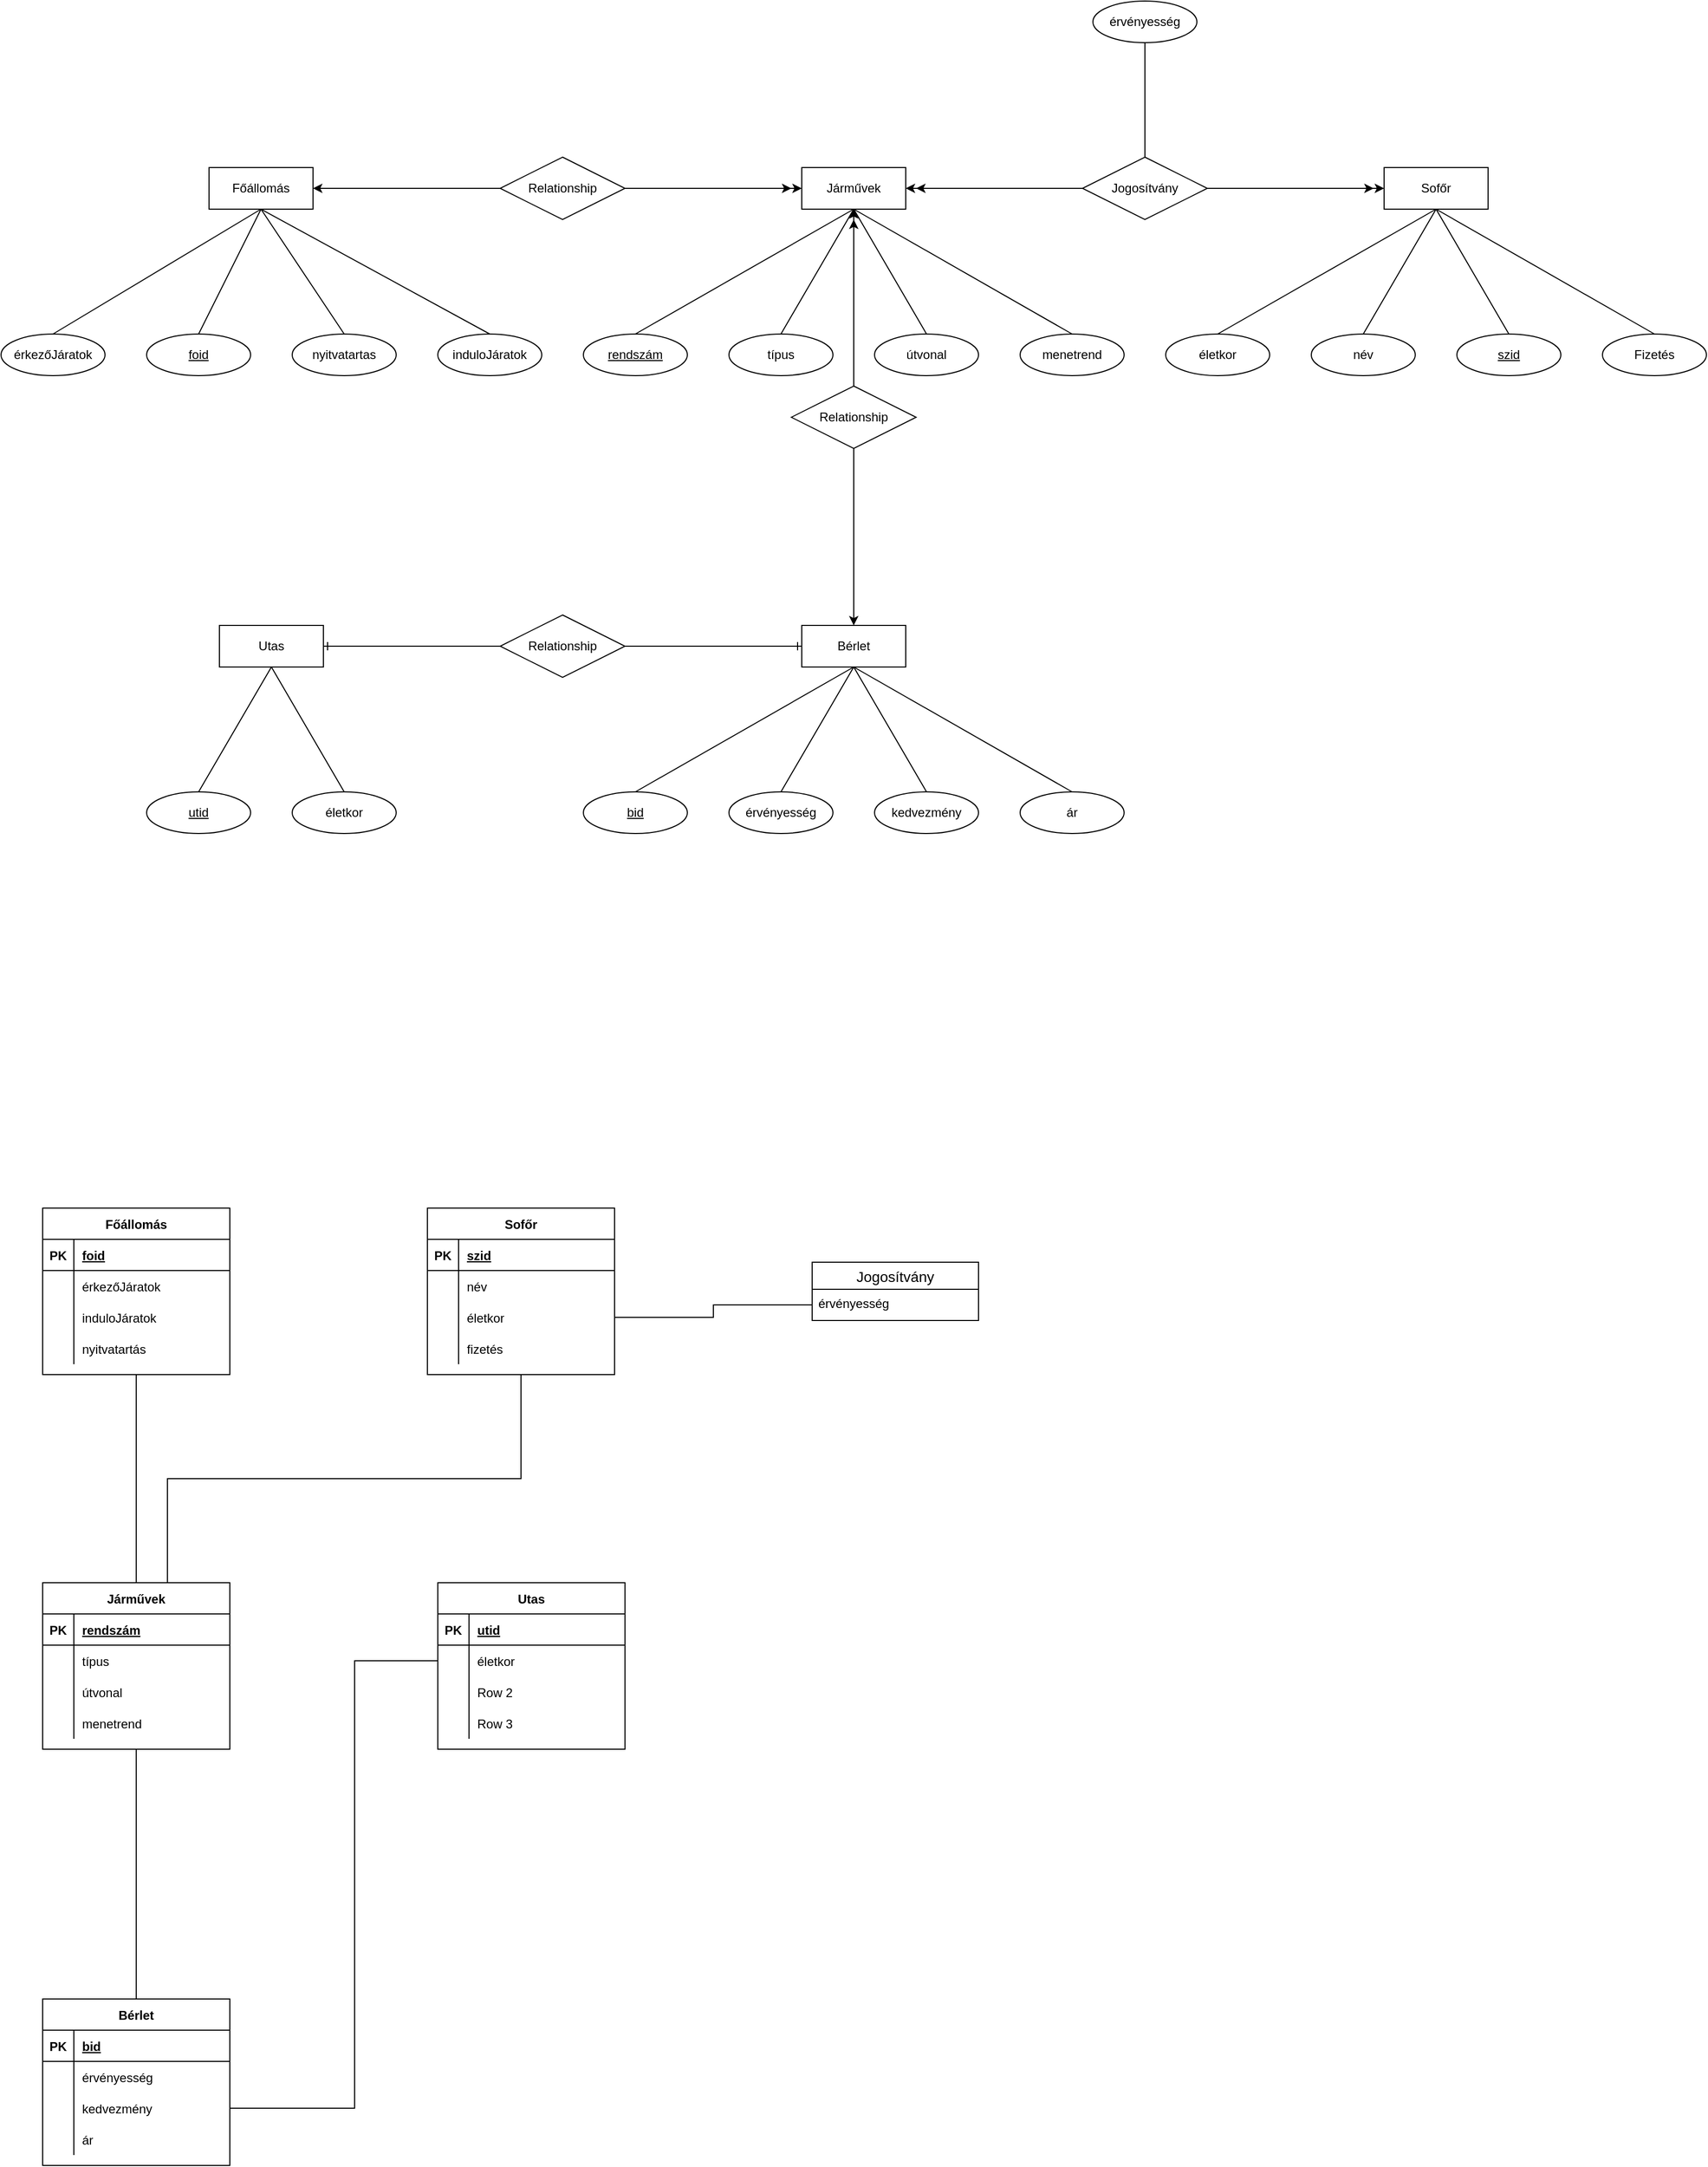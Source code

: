 <mxfile version="20.5.1" type="device"><diagram id="R2lEEEUBdFMjLlhIrx00" name="Page-1"><mxGraphModel dx="3507" dy="1669" grid="1" gridSize="10" guides="1" tooltips="1" connect="1" arrows="1" fold="1" page="0" pageScale="1" pageWidth="850" pageHeight="1100" math="0" shadow="0" extFonts="Permanent Marker^https://fonts.googleapis.com/css?family=Permanent+Marker"><root><mxCell id="0"/><mxCell id="1" parent="0"/><mxCell id="M6gMAkujk3P0K6vXCGeZ-2" value="Utas" style="whiteSpace=wrap;html=1;align=center;" parent="1" vertex="1"><mxGeometry x="-650" y="280" width="100" height="40" as="geometry"/></mxCell><mxCell id="M6gMAkujk3P0K6vXCGeZ-3" value="Bérlet" style="whiteSpace=wrap;html=1;align=center;" parent="1" vertex="1"><mxGeometry x="-90" y="280" width="100" height="40" as="geometry"/></mxCell><mxCell id="M6gMAkujk3P0K6vXCGeZ-4" value="Járművek" style="whiteSpace=wrap;html=1;align=center;" parent="1" vertex="1"><mxGeometry x="-90" y="-160" width="100" height="40" as="geometry"/></mxCell><mxCell id="M6gMAkujk3P0K6vXCGeZ-5" value="Sofőr" style="whiteSpace=wrap;html=1;align=center;" parent="1" vertex="1"><mxGeometry x="470" y="-160" width="100" height="40" as="geometry"/></mxCell><mxCell id="M6gMAkujk3P0K6vXCGeZ-6" value="Jogosítvány" style="shape=rhombus;perimeter=rhombusPerimeter;whiteSpace=wrap;html=1;align=center;" parent="1" vertex="1"><mxGeometry x="180" y="-170" width="120" height="60" as="geometry"/></mxCell><mxCell id="M6gMAkujk3P0K6vXCGeZ-11" value="érvényesség" style="ellipse;whiteSpace=wrap;html=1;align=center;" parent="1" vertex="1"><mxGeometry x="190" y="-320" width="100" height="40" as="geometry"/></mxCell><mxCell id="M6gMAkujk3P0K6vXCGeZ-14" value="szid" style="ellipse;whiteSpace=wrap;html=1;align=center;fontStyle=4;" parent="1" vertex="1"><mxGeometry x="540" width="100" height="40" as="geometry"/></mxCell><mxCell id="M6gMAkujk3P0K6vXCGeZ-15" value="" style="endArrow=none;html=1;rounded=0;entryX=0.5;entryY=0;entryDx=0;entryDy=0;exitX=0.5;exitY=1;exitDx=0;exitDy=0;" parent="1" source="M6gMAkujk3P0K6vXCGeZ-5" target="M6gMAkujk3P0K6vXCGeZ-14" edge="1"><mxGeometry relative="1" as="geometry"><mxPoint x="340" y="10" as="sourcePoint"/><mxPoint x="500" y="10" as="targetPoint"/></mxGeometry></mxCell><mxCell id="M6gMAkujk3P0K6vXCGeZ-16" value="Relationship" style="shape=rhombus;perimeter=rhombusPerimeter;whiteSpace=wrap;html=1;align=center;" parent="1" vertex="1"><mxGeometry x="-380" y="270" width="120" height="60" as="geometry"/></mxCell><mxCell id="M6gMAkujk3P0K6vXCGeZ-17" value="" style="edgeStyle=entityRelationEdgeStyle;fontSize=12;html=1;endArrow=ERone;endFill=1;rounded=0;exitX=1;exitY=0.5;exitDx=0;exitDy=0;entryX=0;entryY=0.5;entryDx=0;entryDy=0;" parent="1" source="M6gMAkujk3P0K6vXCGeZ-16" target="M6gMAkujk3P0K6vXCGeZ-3" edge="1"><mxGeometry width="100" height="100" relative="1" as="geometry"><mxPoint x="160" y="60" as="sourcePoint"/><mxPoint x="470" y="60" as="targetPoint"/></mxGeometry></mxCell><mxCell id="M6gMAkujk3P0K6vXCGeZ-18" value="" style="edgeStyle=entityRelationEdgeStyle;fontSize=12;html=1;endArrow=ERone;endFill=1;rounded=0;exitX=0;exitY=0.5;exitDx=0;exitDy=0;entryX=1;entryY=0.5;entryDx=0;entryDy=0;" parent="1" source="M6gMAkujk3P0K6vXCGeZ-16" target="M6gMAkujk3P0K6vXCGeZ-2" edge="1"><mxGeometry width="100" height="100" relative="1" as="geometry"><mxPoint x="370" y="160" as="sourcePoint"/><mxPoint x="470" y="60" as="targetPoint"/></mxGeometry></mxCell><mxCell id="M6gMAkujk3P0K6vXCGeZ-20" value="bid" style="ellipse;whiteSpace=wrap;html=1;align=center;fontStyle=4;" parent="1" vertex="1"><mxGeometry x="-300" y="440" width="100" height="40" as="geometry"/></mxCell><mxCell id="M6gMAkujk3P0K6vXCGeZ-21" value="" style="endArrow=none;html=1;rounded=0;entryX=0.5;entryY=1;entryDx=0;entryDy=0;exitX=0.5;exitY=0;exitDx=0;exitDy=0;" parent="1" source="M6gMAkujk3P0K6vXCGeZ-20" target="M6gMAkujk3P0K6vXCGeZ-3" edge="1"><mxGeometry relative="1" as="geometry"><mxPoint x="-160" y="420" as="sourcePoint"/><mxPoint x="500" y="110" as="targetPoint"/></mxGeometry></mxCell><mxCell id="M6gMAkujk3P0K6vXCGeZ-22" value="érvényesség" style="ellipse;whiteSpace=wrap;html=1;align=center;" parent="1" vertex="1"><mxGeometry x="-160" y="440" width="100" height="40" as="geometry"/></mxCell><mxCell id="M6gMAkujk3P0K6vXCGeZ-24" value="" style="endArrow=none;html=1;rounded=0;exitX=0.5;exitY=1;exitDx=0;exitDy=0;entryX=0.5;entryY=0;entryDx=0;entryDy=0;" parent="1" source="M6gMAkujk3P0K6vXCGeZ-3" target="M6gMAkujk3P0K6vXCGeZ-22" edge="1"><mxGeometry relative="1" as="geometry"><mxPoint x="340" y="110" as="sourcePoint"/><mxPoint x="500" y="110" as="targetPoint"/></mxGeometry></mxCell><mxCell id="M6gMAkujk3P0K6vXCGeZ-25" value="" style="endArrow=none;html=1;rounded=0;exitX=0.5;exitY=1;exitDx=0;exitDy=0;entryX=0.5;entryY=0;entryDx=0;entryDy=0;" parent="1" source="M6gMAkujk3P0K6vXCGeZ-3" target="M6gMAkujk3P0K6vXCGeZ-39" edge="1"><mxGeometry relative="1" as="geometry"><mxPoint x="340" y="110" as="sourcePoint"/><mxPoint x="330" y="120" as="targetPoint"/></mxGeometry></mxCell><mxCell id="M6gMAkujk3P0K6vXCGeZ-26" value="életkor" style="ellipse;whiteSpace=wrap;html=1;align=center;" parent="1" vertex="1"><mxGeometry x="-580" y="440" width="100" height="40" as="geometry"/></mxCell><mxCell id="M6gMAkujk3P0K6vXCGeZ-28" value="Relationship" style="shape=rhombus;perimeter=rhombusPerimeter;whiteSpace=wrap;html=1;align=center;" parent="1" vertex="1"><mxGeometry x="-100" y="50" width="120" height="60" as="geometry"/></mxCell><mxCell id="M6gMAkujk3P0K6vXCGeZ-31" value="típus" style="ellipse;whiteSpace=wrap;html=1;align=center;" parent="1" vertex="1"><mxGeometry x="-160" width="100" height="40" as="geometry"/></mxCell><mxCell id="M6gMAkujk3P0K6vXCGeZ-32" value="rendszám" style="ellipse;whiteSpace=wrap;html=1;align=center;fontStyle=4;" parent="1" vertex="1"><mxGeometry x="-300" width="100" height="40" as="geometry"/></mxCell><mxCell id="M6gMAkujk3P0K6vXCGeZ-33" value="" style="endArrow=none;html=1;rounded=0;exitX=0.5;exitY=0;exitDx=0;exitDy=0;entryX=0.5;entryY=1;entryDx=0;entryDy=0;" parent="1" source="M6gMAkujk3P0K6vXCGeZ-32" target="M6gMAkujk3P0K6vXCGeZ-4" edge="1"><mxGeometry relative="1" as="geometry"><mxPoint x="230" y="10" as="sourcePoint"/><mxPoint x="390" y="10" as="targetPoint"/></mxGeometry></mxCell><mxCell id="M6gMAkujk3P0K6vXCGeZ-34" value="" style="endArrow=none;html=1;rounded=0;exitX=0.5;exitY=0;exitDx=0;exitDy=0;entryX=0.5;entryY=1;entryDx=0;entryDy=0;" parent="1" source="M6gMAkujk3P0K6vXCGeZ-31" target="M6gMAkujk3P0K6vXCGeZ-4" edge="1"><mxGeometry relative="1" as="geometry"><mxPoint x="230" y="10" as="sourcePoint"/><mxPoint x="390" y="10" as="targetPoint"/></mxGeometry></mxCell><mxCell id="M6gMAkujk3P0K6vXCGeZ-35" value="életkor" style="ellipse;whiteSpace=wrap;html=1;align=center;" parent="1" vertex="1"><mxGeometry x="260" width="100" height="40" as="geometry"/></mxCell><mxCell id="M6gMAkujk3P0K6vXCGeZ-36" value="ár" style="ellipse;whiteSpace=wrap;html=1;align=center;" parent="1" vertex="1"><mxGeometry x="120" y="440" width="100" height="40" as="geometry"/></mxCell><mxCell id="M6gMAkujk3P0K6vXCGeZ-37" value="" style="endArrow=none;html=1;rounded=0;exitX=0.5;exitY=1;exitDx=0;exitDy=0;entryX=0.5;entryY=0;entryDx=0;entryDy=0;" parent="1" source="M6gMAkujk3P0K6vXCGeZ-3" target="M6gMAkujk3P0K6vXCGeZ-36" edge="1"><mxGeometry relative="1" as="geometry"><mxPoint x="230" y="10" as="sourcePoint"/><mxPoint x="160" y="400" as="targetPoint"/></mxGeometry></mxCell><mxCell id="M6gMAkujk3P0K6vXCGeZ-39" value="kedvezmény" style="ellipse;whiteSpace=wrap;html=1;align=center;" parent="1" vertex="1"><mxGeometry x="-20" y="440" width="100" height="40" as="geometry"/></mxCell><mxCell id="M6gMAkujk3P0K6vXCGeZ-40" value="útvonal" style="ellipse;whiteSpace=wrap;html=1;align=center;" parent="1" vertex="1"><mxGeometry x="-20" width="100" height="40" as="geometry"/></mxCell><mxCell id="M6gMAkujk3P0K6vXCGeZ-42" value="" style="endArrow=none;html=1;rounded=0;exitX=0.5;exitY=1;exitDx=0;exitDy=0;entryX=0.5;entryY=0;entryDx=0;entryDy=0;" parent="1" source="M6gMAkujk3P0K6vXCGeZ-4" target="M6gMAkujk3P0K6vXCGeZ-40" edge="1"><mxGeometry relative="1" as="geometry"><mxPoint x="230" y="10" as="sourcePoint"/><mxPoint x="390" y="10" as="targetPoint"/></mxGeometry></mxCell><mxCell id="M6gMAkujk3P0K6vXCGeZ-43" value="" style="endArrow=none;html=1;rounded=0;exitX=0.5;exitY=1;exitDx=0;exitDy=0;entryX=0.5;entryY=0;entryDx=0;entryDy=0;" parent="1" source="M6gMAkujk3P0K6vXCGeZ-5" target="M6gMAkujk3P0K6vXCGeZ-35" edge="1"><mxGeometry relative="1" as="geometry"><mxPoint x="230" y="110" as="sourcePoint"/><mxPoint x="390" y="110" as="targetPoint"/></mxGeometry></mxCell><mxCell id="M6gMAkujk3P0K6vXCGeZ-44" value="név" style="ellipse;whiteSpace=wrap;html=1;align=center;" parent="1" vertex="1"><mxGeometry x="400" width="100" height="40" as="geometry"/></mxCell><mxCell id="M6gMAkujk3P0K6vXCGeZ-46" value="" style="endArrow=none;html=1;rounded=0;exitX=0.5;exitY=0;exitDx=0;exitDy=0;entryX=0.5;entryY=1;entryDx=0;entryDy=0;" parent="1" source="M6gMAkujk3P0K6vXCGeZ-44" target="M6gMAkujk3P0K6vXCGeZ-5" edge="1"><mxGeometry relative="1" as="geometry"><mxPoint x="230" y="-40" as="sourcePoint"/><mxPoint x="390" y="-40" as="targetPoint"/></mxGeometry></mxCell><mxCell id="M6gMAkujk3P0K6vXCGeZ-47" value="" style="endArrow=none;html=1;rounded=0;entryX=0.5;entryY=1;entryDx=0;entryDy=0;exitX=0.5;exitY=0;exitDx=0;exitDy=0;" parent="1" source="M6gMAkujk3P0K6vXCGeZ-48" target="M6gMAkujk3P0K6vXCGeZ-5" edge="1"><mxGeometry relative="1" as="geometry"><mxPoint x="540" y="-130" as="sourcePoint"/><mxPoint x="390" y="-40" as="targetPoint"/></mxGeometry></mxCell><mxCell id="M6gMAkujk3P0K6vXCGeZ-48" value="Fizetés" style="ellipse;whiteSpace=wrap;html=1;align=center;" parent="1" vertex="1"><mxGeometry x="680" width="100" height="40" as="geometry"/></mxCell><mxCell id="M6gMAkujk3P0K6vXCGeZ-49" value="" style="endArrow=none;html=1;rounded=0;entryX=0.5;entryY=1;entryDx=0;entryDy=0;exitX=0.5;exitY=0;exitDx=0;exitDy=0;" parent="1" source="M6gMAkujk3P0K6vXCGeZ-6" target="M6gMAkujk3P0K6vXCGeZ-11" edge="1"><mxGeometry relative="1" as="geometry"><mxPoint x="320" y="-200" as="sourcePoint"/><mxPoint x="310" y="-240" as="targetPoint"/></mxGeometry></mxCell><mxCell id="M6gMAkujk3P0K6vXCGeZ-50" value="menetrend" style="ellipse;whiteSpace=wrap;html=1;align=center;" parent="1" vertex="1"><mxGeometry x="120" width="100" height="40" as="geometry"/></mxCell><mxCell id="M6gMAkujk3P0K6vXCGeZ-51" value="" style="endArrow=none;html=1;rounded=0;exitX=0.5;exitY=1;exitDx=0;exitDy=0;entryX=0.5;entryY=0;entryDx=0;entryDy=0;" parent="1" source="M6gMAkujk3P0K6vXCGeZ-4" target="M6gMAkujk3P0K6vXCGeZ-50" edge="1"><mxGeometry relative="1" as="geometry"><mxPoint x="300" y="70" as="sourcePoint"/><mxPoint x="460" y="70" as="targetPoint"/></mxGeometry></mxCell><mxCell id="M6gMAkujk3P0K6vXCGeZ-52" value="Járművek" style="shape=table;startSize=30;container=1;collapsible=1;childLayout=tableLayout;fixedRows=1;rowLines=0;fontStyle=1;align=center;resizeLast=1;" parent="1" vertex="1"><mxGeometry x="-820" y="1200" width="180" height="160" as="geometry"/></mxCell><mxCell id="M6gMAkujk3P0K6vXCGeZ-53" value="" style="shape=tableRow;horizontal=0;startSize=0;swimlaneHead=0;swimlaneBody=0;fillColor=none;collapsible=0;dropTarget=0;points=[[0,0.5],[1,0.5]];portConstraint=eastwest;top=0;left=0;right=0;bottom=1;" parent="M6gMAkujk3P0K6vXCGeZ-52" vertex="1"><mxGeometry y="30" width="180" height="30" as="geometry"/></mxCell><mxCell id="M6gMAkujk3P0K6vXCGeZ-54" value="PK" style="shape=partialRectangle;connectable=0;fillColor=none;top=0;left=0;bottom=0;right=0;fontStyle=1;overflow=hidden;" parent="M6gMAkujk3P0K6vXCGeZ-53" vertex="1"><mxGeometry width="30" height="30" as="geometry"><mxRectangle width="30" height="30" as="alternateBounds"/></mxGeometry></mxCell><mxCell id="M6gMAkujk3P0K6vXCGeZ-55" value="rendszám" style="shape=partialRectangle;connectable=0;fillColor=none;top=0;left=0;bottom=0;right=0;align=left;spacingLeft=6;fontStyle=5;overflow=hidden;" parent="M6gMAkujk3P0K6vXCGeZ-53" vertex="1"><mxGeometry x="30" width="150" height="30" as="geometry"><mxRectangle width="150" height="30" as="alternateBounds"/></mxGeometry></mxCell><mxCell id="M6gMAkujk3P0K6vXCGeZ-56" value="" style="shape=tableRow;horizontal=0;startSize=0;swimlaneHead=0;swimlaneBody=0;fillColor=none;collapsible=0;dropTarget=0;points=[[0,0.5],[1,0.5]];portConstraint=eastwest;top=0;left=0;right=0;bottom=0;" parent="M6gMAkujk3P0K6vXCGeZ-52" vertex="1"><mxGeometry y="60" width="180" height="30" as="geometry"/></mxCell><mxCell id="M6gMAkujk3P0K6vXCGeZ-57" value="" style="shape=partialRectangle;connectable=0;fillColor=none;top=0;left=0;bottom=0;right=0;editable=1;overflow=hidden;" parent="M6gMAkujk3P0K6vXCGeZ-56" vertex="1"><mxGeometry width="30" height="30" as="geometry"><mxRectangle width="30" height="30" as="alternateBounds"/></mxGeometry></mxCell><mxCell id="M6gMAkujk3P0K6vXCGeZ-58" value="típus" style="shape=partialRectangle;connectable=0;fillColor=none;top=0;left=0;bottom=0;right=0;align=left;spacingLeft=6;overflow=hidden;" parent="M6gMAkujk3P0K6vXCGeZ-56" vertex="1"><mxGeometry x="30" width="150" height="30" as="geometry"><mxRectangle width="150" height="30" as="alternateBounds"/></mxGeometry></mxCell><mxCell id="M6gMAkujk3P0K6vXCGeZ-59" value="" style="shape=tableRow;horizontal=0;startSize=0;swimlaneHead=0;swimlaneBody=0;fillColor=none;collapsible=0;dropTarget=0;points=[[0,0.5],[1,0.5]];portConstraint=eastwest;top=0;left=0;right=0;bottom=0;" parent="M6gMAkujk3P0K6vXCGeZ-52" vertex="1"><mxGeometry y="90" width="180" height="30" as="geometry"/></mxCell><mxCell id="M6gMAkujk3P0K6vXCGeZ-60" value="" style="shape=partialRectangle;connectable=0;fillColor=none;top=0;left=0;bottom=0;right=0;editable=1;overflow=hidden;" parent="M6gMAkujk3P0K6vXCGeZ-59" vertex="1"><mxGeometry width="30" height="30" as="geometry"><mxRectangle width="30" height="30" as="alternateBounds"/></mxGeometry></mxCell><mxCell id="M6gMAkujk3P0K6vXCGeZ-61" value="útvonal" style="shape=partialRectangle;connectable=0;fillColor=none;top=0;left=0;bottom=0;right=0;align=left;spacingLeft=6;overflow=hidden;" parent="M6gMAkujk3P0K6vXCGeZ-59" vertex="1"><mxGeometry x="30" width="150" height="30" as="geometry"><mxRectangle width="150" height="30" as="alternateBounds"/></mxGeometry></mxCell><mxCell id="M6gMAkujk3P0K6vXCGeZ-62" value="" style="shape=tableRow;horizontal=0;startSize=0;swimlaneHead=0;swimlaneBody=0;fillColor=none;collapsible=0;dropTarget=0;points=[[0,0.5],[1,0.5]];portConstraint=eastwest;top=0;left=0;right=0;bottom=0;" parent="M6gMAkujk3P0K6vXCGeZ-52" vertex="1"><mxGeometry y="120" width="180" height="30" as="geometry"/></mxCell><mxCell id="M6gMAkujk3P0K6vXCGeZ-63" value="" style="shape=partialRectangle;connectable=0;fillColor=none;top=0;left=0;bottom=0;right=0;editable=1;overflow=hidden;" parent="M6gMAkujk3P0K6vXCGeZ-62" vertex="1"><mxGeometry width="30" height="30" as="geometry"><mxRectangle width="30" height="30" as="alternateBounds"/></mxGeometry></mxCell><mxCell id="M6gMAkujk3P0K6vXCGeZ-64" value="menetrend" style="shape=partialRectangle;connectable=0;fillColor=none;top=0;left=0;bottom=0;right=0;align=left;spacingLeft=6;overflow=hidden;" parent="M6gMAkujk3P0K6vXCGeZ-62" vertex="1"><mxGeometry x="30" width="150" height="30" as="geometry"><mxRectangle width="150" height="30" as="alternateBounds"/></mxGeometry></mxCell><mxCell id="2siNBixaO03RxQ0IF_Ed-2" value="Főállomás" style="whiteSpace=wrap;html=1;align=center;" parent="1" vertex="1"><mxGeometry x="-660" y="-160" width="100" height="40" as="geometry"/></mxCell><mxCell id="2siNBixaO03RxQ0IF_Ed-3" value="Relationship" style="shape=rhombus;perimeter=rhombusPerimeter;whiteSpace=wrap;html=1;align=center;" parent="1" vertex="1"><mxGeometry x="-380" y="-170" width="120" height="60" as="geometry"/></mxCell><mxCell id="2siNBixaO03RxQ0IF_Ed-6" value="induloJáratok" style="ellipse;whiteSpace=wrap;html=1;align=center;" parent="1" vertex="1"><mxGeometry x="-440" width="100" height="40" as="geometry"/></mxCell><mxCell id="2siNBixaO03RxQ0IF_Ed-7" value="nyitvatartas" style="ellipse;whiteSpace=wrap;html=1;align=center;" parent="1" vertex="1"><mxGeometry x="-580" width="100" height="40" as="geometry"/></mxCell><mxCell id="2siNBixaO03RxQ0IF_Ed-9" value="foid" style="ellipse;whiteSpace=wrap;html=1;align=center;fontStyle=4;" parent="1" vertex="1"><mxGeometry x="-720" width="100" height="40" as="geometry"/></mxCell><mxCell id="2siNBixaO03RxQ0IF_Ed-11" value="érkezőJáratok" style="ellipse;whiteSpace=wrap;html=1;align=center;" parent="1" vertex="1"><mxGeometry x="-860" width="100" height="40" as="geometry"/></mxCell><mxCell id="2siNBixaO03RxQ0IF_Ed-16" value="utid" style="ellipse;whiteSpace=wrap;html=1;align=center;fontStyle=4;" parent="1" vertex="1"><mxGeometry x="-720" y="440" width="100" height="40" as="geometry"/></mxCell><mxCell id="2siNBixaO03RxQ0IF_Ed-17" value="" style="endArrow=none;html=1;rounded=0;exitX=0.5;exitY=0;exitDx=0;exitDy=0;entryX=0.5;entryY=1;entryDx=0;entryDy=0;" parent="1" source="2siNBixaO03RxQ0IF_Ed-16" target="M6gMAkujk3P0K6vXCGeZ-2" edge="1"><mxGeometry relative="1" as="geometry"><mxPoint x="-220" y="130" as="sourcePoint"/><mxPoint x="-60" y="130" as="targetPoint"/></mxGeometry></mxCell><mxCell id="2siNBixaO03RxQ0IF_Ed-18" value="Főállomás" style="shape=table;startSize=30;container=1;collapsible=1;childLayout=tableLayout;fixedRows=1;rowLines=0;fontStyle=1;align=center;resizeLast=1;" parent="1" vertex="1"><mxGeometry x="-820" y="840" width="180" height="160" as="geometry"/></mxCell><mxCell id="2siNBixaO03RxQ0IF_Ed-19" value="" style="shape=tableRow;horizontal=0;startSize=0;swimlaneHead=0;swimlaneBody=0;fillColor=none;collapsible=0;dropTarget=0;points=[[0,0.5],[1,0.5]];portConstraint=eastwest;top=0;left=0;right=0;bottom=1;" parent="2siNBixaO03RxQ0IF_Ed-18" vertex="1"><mxGeometry y="30" width="180" height="30" as="geometry"/></mxCell><mxCell id="2siNBixaO03RxQ0IF_Ed-20" value="PK" style="shape=partialRectangle;connectable=0;fillColor=none;top=0;left=0;bottom=0;right=0;fontStyle=1;overflow=hidden;" parent="2siNBixaO03RxQ0IF_Ed-19" vertex="1"><mxGeometry width="30" height="30" as="geometry"><mxRectangle width="30" height="30" as="alternateBounds"/></mxGeometry></mxCell><mxCell id="2siNBixaO03RxQ0IF_Ed-21" value="foid" style="shape=partialRectangle;connectable=0;fillColor=none;top=0;left=0;bottom=0;right=0;align=left;spacingLeft=6;fontStyle=5;overflow=hidden;" parent="2siNBixaO03RxQ0IF_Ed-19" vertex="1"><mxGeometry x="30" width="150" height="30" as="geometry"><mxRectangle width="150" height="30" as="alternateBounds"/></mxGeometry></mxCell><mxCell id="2siNBixaO03RxQ0IF_Ed-22" value="" style="shape=tableRow;horizontal=0;startSize=0;swimlaneHead=0;swimlaneBody=0;fillColor=none;collapsible=0;dropTarget=0;points=[[0,0.5],[1,0.5]];portConstraint=eastwest;top=0;left=0;right=0;bottom=0;" parent="2siNBixaO03RxQ0IF_Ed-18" vertex="1"><mxGeometry y="60" width="180" height="30" as="geometry"/></mxCell><mxCell id="2siNBixaO03RxQ0IF_Ed-23" value="" style="shape=partialRectangle;connectable=0;fillColor=none;top=0;left=0;bottom=0;right=0;editable=1;overflow=hidden;" parent="2siNBixaO03RxQ0IF_Ed-22" vertex="1"><mxGeometry width="30" height="30" as="geometry"><mxRectangle width="30" height="30" as="alternateBounds"/></mxGeometry></mxCell><mxCell id="2siNBixaO03RxQ0IF_Ed-24" value="érkezőJáratok" style="shape=partialRectangle;connectable=0;fillColor=none;top=0;left=0;bottom=0;right=0;align=left;spacingLeft=6;overflow=hidden;" parent="2siNBixaO03RxQ0IF_Ed-22" vertex="1"><mxGeometry x="30" width="150" height="30" as="geometry"><mxRectangle width="150" height="30" as="alternateBounds"/></mxGeometry></mxCell><mxCell id="2siNBixaO03RxQ0IF_Ed-25" value="" style="shape=tableRow;horizontal=0;startSize=0;swimlaneHead=0;swimlaneBody=0;fillColor=none;collapsible=0;dropTarget=0;points=[[0,0.5],[1,0.5]];portConstraint=eastwest;top=0;left=0;right=0;bottom=0;" parent="2siNBixaO03RxQ0IF_Ed-18" vertex="1"><mxGeometry y="90" width="180" height="30" as="geometry"/></mxCell><mxCell id="2siNBixaO03RxQ0IF_Ed-26" value="" style="shape=partialRectangle;connectable=0;fillColor=none;top=0;left=0;bottom=0;right=0;editable=1;overflow=hidden;" parent="2siNBixaO03RxQ0IF_Ed-25" vertex="1"><mxGeometry width="30" height="30" as="geometry"><mxRectangle width="30" height="30" as="alternateBounds"/></mxGeometry></mxCell><mxCell id="2siNBixaO03RxQ0IF_Ed-27" value="induloJáratok" style="shape=partialRectangle;connectable=0;fillColor=none;top=0;left=0;bottom=0;right=0;align=left;spacingLeft=6;overflow=hidden;" parent="2siNBixaO03RxQ0IF_Ed-25" vertex="1"><mxGeometry x="30" width="150" height="30" as="geometry"><mxRectangle width="150" height="30" as="alternateBounds"/></mxGeometry></mxCell><mxCell id="2siNBixaO03RxQ0IF_Ed-28" value="" style="shape=tableRow;horizontal=0;startSize=0;swimlaneHead=0;swimlaneBody=0;fillColor=none;collapsible=0;dropTarget=0;points=[[0,0.5],[1,0.5]];portConstraint=eastwest;top=0;left=0;right=0;bottom=0;" parent="2siNBixaO03RxQ0IF_Ed-18" vertex="1"><mxGeometry y="120" width="180" height="30" as="geometry"/></mxCell><mxCell id="2siNBixaO03RxQ0IF_Ed-29" value="" style="shape=partialRectangle;connectable=0;fillColor=none;top=0;left=0;bottom=0;right=0;editable=1;overflow=hidden;" parent="2siNBixaO03RxQ0IF_Ed-28" vertex="1"><mxGeometry width="30" height="30" as="geometry"><mxRectangle width="30" height="30" as="alternateBounds"/></mxGeometry></mxCell><mxCell id="2siNBixaO03RxQ0IF_Ed-30" value="nyitvatartás" style="shape=partialRectangle;connectable=0;fillColor=none;top=0;left=0;bottom=0;right=0;align=left;spacingLeft=6;overflow=hidden;" parent="2siNBixaO03RxQ0IF_Ed-28" vertex="1"><mxGeometry x="30" width="150" height="30" as="geometry"><mxRectangle width="150" height="30" as="alternateBounds"/></mxGeometry></mxCell><mxCell id="2siNBixaO03RxQ0IF_Ed-31" value="Sofőr" style="shape=table;startSize=30;container=1;collapsible=1;childLayout=tableLayout;fixedRows=1;rowLines=0;fontStyle=1;align=center;resizeLast=1;" parent="1" vertex="1"><mxGeometry x="-450" y="840" width="180" height="160" as="geometry"/></mxCell><mxCell id="2siNBixaO03RxQ0IF_Ed-32" value="" style="shape=tableRow;horizontal=0;startSize=0;swimlaneHead=0;swimlaneBody=0;fillColor=none;collapsible=0;dropTarget=0;points=[[0,0.5],[1,0.5]];portConstraint=eastwest;top=0;left=0;right=0;bottom=1;" parent="2siNBixaO03RxQ0IF_Ed-31" vertex="1"><mxGeometry y="30" width="180" height="30" as="geometry"/></mxCell><mxCell id="2siNBixaO03RxQ0IF_Ed-33" value="PK" style="shape=partialRectangle;connectable=0;fillColor=none;top=0;left=0;bottom=0;right=0;fontStyle=1;overflow=hidden;" parent="2siNBixaO03RxQ0IF_Ed-32" vertex="1"><mxGeometry width="30" height="30" as="geometry"><mxRectangle width="30" height="30" as="alternateBounds"/></mxGeometry></mxCell><mxCell id="2siNBixaO03RxQ0IF_Ed-34" value="szid" style="shape=partialRectangle;connectable=0;fillColor=none;top=0;left=0;bottom=0;right=0;align=left;spacingLeft=6;fontStyle=5;overflow=hidden;" parent="2siNBixaO03RxQ0IF_Ed-32" vertex="1"><mxGeometry x="30" width="150" height="30" as="geometry"><mxRectangle width="150" height="30" as="alternateBounds"/></mxGeometry></mxCell><mxCell id="2siNBixaO03RxQ0IF_Ed-35" value="" style="shape=tableRow;horizontal=0;startSize=0;swimlaneHead=0;swimlaneBody=0;fillColor=none;collapsible=0;dropTarget=0;points=[[0,0.5],[1,0.5]];portConstraint=eastwest;top=0;left=0;right=0;bottom=0;" parent="2siNBixaO03RxQ0IF_Ed-31" vertex="1"><mxGeometry y="60" width="180" height="30" as="geometry"/></mxCell><mxCell id="2siNBixaO03RxQ0IF_Ed-36" value="" style="shape=partialRectangle;connectable=0;fillColor=none;top=0;left=0;bottom=0;right=0;editable=1;overflow=hidden;" parent="2siNBixaO03RxQ0IF_Ed-35" vertex="1"><mxGeometry width="30" height="30" as="geometry"><mxRectangle width="30" height="30" as="alternateBounds"/></mxGeometry></mxCell><mxCell id="2siNBixaO03RxQ0IF_Ed-37" value="név" style="shape=partialRectangle;connectable=0;fillColor=none;top=0;left=0;bottom=0;right=0;align=left;spacingLeft=6;overflow=hidden;" parent="2siNBixaO03RxQ0IF_Ed-35" vertex="1"><mxGeometry x="30" width="150" height="30" as="geometry"><mxRectangle width="150" height="30" as="alternateBounds"/></mxGeometry></mxCell><mxCell id="2siNBixaO03RxQ0IF_Ed-38" value="" style="shape=tableRow;horizontal=0;startSize=0;swimlaneHead=0;swimlaneBody=0;fillColor=none;collapsible=0;dropTarget=0;points=[[0,0.5],[1,0.5]];portConstraint=eastwest;top=0;left=0;right=0;bottom=0;" parent="2siNBixaO03RxQ0IF_Ed-31" vertex="1"><mxGeometry y="90" width="180" height="30" as="geometry"/></mxCell><mxCell id="2siNBixaO03RxQ0IF_Ed-39" value="" style="shape=partialRectangle;connectable=0;fillColor=none;top=0;left=0;bottom=0;right=0;editable=1;overflow=hidden;" parent="2siNBixaO03RxQ0IF_Ed-38" vertex="1"><mxGeometry width="30" height="30" as="geometry"><mxRectangle width="30" height="30" as="alternateBounds"/></mxGeometry></mxCell><mxCell id="2siNBixaO03RxQ0IF_Ed-40" value="életkor" style="shape=partialRectangle;connectable=0;fillColor=none;top=0;left=0;bottom=0;right=0;align=left;spacingLeft=6;overflow=hidden;" parent="2siNBixaO03RxQ0IF_Ed-38" vertex="1"><mxGeometry x="30" width="150" height="30" as="geometry"><mxRectangle width="150" height="30" as="alternateBounds"/></mxGeometry></mxCell><mxCell id="2siNBixaO03RxQ0IF_Ed-41" value="" style="shape=tableRow;horizontal=0;startSize=0;swimlaneHead=0;swimlaneBody=0;fillColor=none;collapsible=0;dropTarget=0;points=[[0,0.5],[1,0.5]];portConstraint=eastwest;top=0;left=0;right=0;bottom=0;" parent="2siNBixaO03RxQ0IF_Ed-31" vertex="1"><mxGeometry y="120" width="180" height="30" as="geometry"/></mxCell><mxCell id="2siNBixaO03RxQ0IF_Ed-42" value="" style="shape=partialRectangle;connectable=0;fillColor=none;top=0;left=0;bottom=0;right=0;editable=1;overflow=hidden;" parent="2siNBixaO03RxQ0IF_Ed-41" vertex="1"><mxGeometry width="30" height="30" as="geometry"><mxRectangle width="30" height="30" as="alternateBounds"/></mxGeometry></mxCell><mxCell id="2siNBixaO03RxQ0IF_Ed-43" value="fizetés" style="shape=partialRectangle;connectable=0;fillColor=none;top=0;left=0;bottom=0;right=0;align=left;spacingLeft=6;overflow=hidden;" parent="2siNBixaO03RxQ0IF_Ed-41" vertex="1"><mxGeometry x="30" width="150" height="30" as="geometry"><mxRectangle width="150" height="30" as="alternateBounds"/></mxGeometry></mxCell><mxCell id="2siNBixaO03RxQ0IF_Ed-44" value="Utas" style="shape=table;startSize=30;container=1;collapsible=1;childLayout=tableLayout;fixedRows=1;rowLines=0;fontStyle=1;align=center;resizeLast=1;" parent="1" vertex="1"><mxGeometry x="-440" y="1200" width="180" height="160" as="geometry"/></mxCell><mxCell id="2siNBixaO03RxQ0IF_Ed-45" value="" style="shape=tableRow;horizontal=0;startSize=0;swimlaneHead=0;swimlaneBody=0;fillColor=none;collapsible=0;dropTarget=0;points=[[0,0.5],[1,0.5]];portConstraint=eastwest;top=0;left=0;right=0;bottom=1;" parent="2siNBixaO03RxQ0IF_Ed-44" vertex="1"><mxGeometry y="30" width="180" height="30" as="geometry"/></mxCell><mxCell id="2siNBixaO03RxQ0IF_Ed-46" value="PK" style="shape=partialRectangle;connectable=0;fillColor=none;top=0;left=0;bottom=0;right=0;fontStyle=1;overflow=hidden;" parent="2siNBixaO03RxQ0IF_Ed-45" vertex="1"><mxGeometry width="30" height="30" as="geometry"><mxRectangle width="30" height="30" as="alternateBounds"/></mxGeometry></mxCell><mxCell id="2siNBixaO03RxQ0IF_Ed-47" value="utid" style="shape=partialRectangle;connectable=0;fillColor=none;top=0;left=0;bottom=0;right=0;align=left;spacingLeft=6;fontStyle=5;overflow=hidden;" parent="2siNBixaO03RxQ0IF_Ed-45" vertex="1"><mxGeometry x="30" width="150" height="30" as="geometry"><mxRectangle width="150" height="30" as="alternateBounds"/></mxGeometry></mxCell><mxCell id="2siNBixaO03RxQ0IF_Ed-48" value="" style="shape=tableRow;horizontal=0;startSize=0;swimlaneHead=0;swimlaneBody=0;fillColor=none;collapsible=0;dropTarget=0;points=[[0,0.5],[1,0.5]];portConstraint=eastwest;top=0;left=0;right=0;bottom=0;" parent="2siNBixaO03RxQ0IF_Ed-44" vertex="1"><mxGeometry y="60" width="180" height="30" as="geometry"/></mxCell><mxCell id="2siNBixaO03RxQ0IF_Ed-49" value="" style="shape=partialRectangle;connectable=0;fillColor=none;top=0;left=0;bottom=0;right=0;editable=1;overflow=hidden;" parent="2siNBixaO03RxQ0IF_Ed-48" vertex="1"><mxGeometry width="30" height="30" as="geometry"><mxRectangle width="30" height="30" as="alternateBounds"/></mxGeometry></mxCell><mxCell id="2siNBixaO03RxQ0IF_Ed-50" value="életkor" style="shape=partialRectangle;connectable=0;fillColor=none;top=0;left=0;bottom=0;right=0;align=left;spacingLeft=6;overflow=hidden;" parent="2siNBixaO03RxQ0IF_Ed-48" vertex="1"><mxGeometry x="30" width="150" height="30" as="geometry"><mxRectangle width="150" height="30" as="alternateBounds"/></mxGeometry></mxCell><mxCell id="2siNBixaO03RxQ0IF_Ed-51" value="" style="shape=tableRow;horizontal=0;startSize=0;swimlaneHead=0;swimlaneBody=0;fillColor=none;collapsible=0;dropTarget=0;points=[[0,0.5],[1,0.5]];portConstraint=eastwest;top=0;left=0;right=0;bottom=0;" parent="2siNBixaO03RxQ0IF_Ed-44" vertex="1"><mxGeometry y="90" width="180" height="30" as="geometry"/></mxCell><mxCell id="2siNBixaO03RxQ0IF_Ed-52" value="" style="shape=partialRectangle;connectable=0;fillColor=none;top=0;left=0;bottom=0;right=0;editable=1;overflow=hidden;" parent="2siNBixaO03RxQ0IF_Ed-51" vertex="1"><mxGeometry width="30" height="30" as="geometry"><mxRectangle width="30" height="30" as="alternateBounds"/></mxGeometry></mxCell><mxCell id="2siNBixaO03RxQ0IF_Ed-53" value="Row 2" style="shape=partialRectangle;connectable=0;fillColor=none;top=0;left=0;bottom=0;right=0;align=left;spacingLeft=6;overflow=hidden;" parent="2siNBixaO03RxQ0IF_Ed-51" vertex="1"><mxGeometry x="30" width="150" height="30" as="geometry"><mxRectangle width="150" height="30" as="alternateBounds"/></mxGeometry></mxCell><mxCell id="2siNBixaO03RxQ0IF_Ed-54" value="" style="shape=tableRow;horizontal=0;startSize=0;swimlaneHead=0;swimlaneBody=0;fillColor=none;collapsible=0;dropTarget=0;points=[[0,0.5],[1,0.5]];portConstraint=eastwest;top=0;left=0;right=0;bottom=0;" parent="2siNBixaO03RxQ0IF_Ed-44" vertex="1"><mxGeometry y="120" width="180" height="30" as="geometry"/></mxCell><mxCell id="2siNBixaO03RxQ0IF_Ed-55" value="" style="shape=partialRectangle;connectable=0;fillColor=none;top=0;left=0;bottom=0;right=0;editable=1;overflow=hidden;" parent="2siNBixaO03RxQ0IF_Ed-54" vertex="1"><mxGeometry width="30" height="30" as="geometry"><mxRectangle width="30" height="30" as="alternateBounds"/></mxGeometry></mxCell><mxCell id="2siNBixaO03RxQ0IF_Ed-56" value="Row 3" style="shape=partialRectangle;connectable=0;fillColor=none;top=0;left=0;bottom=0;right=0;align=left;spacingLeft=6;overflow=hidden;" parent="2siNBixaO03RxQ0IF_Ed-54" vertex="1"><mxGeometry x="30" width="150" height="30" as="geometry"><mxRectangle width="150" height="30" as="alternateBounds"/></mxGeometry></mxCell><mxCell id="2siNBixaO03RxQ0IF_Ed-57" value="Bérlet" style="shape=table;startSize=30;container=1;collapsible=1;childLayout=tableLayout;fixedRows=1;rowLines=0;fontStyle=1;align=center;resizeLast=1;" parent="1" vertex="1"><mxGeometry x="-820" y="1600" width="180" height="160" as="geometry"/></mxCell><mxCell id="2siNBixaO03RxQ0IF_Ed-58" value="" style="shape=tableRow;horizontal=0;startSize=0;swimlaneHead=0;swimlaneBody=0;fillColor=none;collapsible=0;dropTarget=0;points=[[0,0.5],[1,0.5]];portConstraint=eastwest;top=0;left=0;right=0;bottom=1;" parent="2siNBixaO03RxQ0IF_Ed-57" vertex="1"><mxGeometry y="30" width="180" height="30" as="geometry"/></mxCell><mxCell id="2siNBixaO03RxQ0IF_Ed-59" value="PK" style="shape=partialRectangle;connectable=0;fillColor=none;top=0;left=0;bottom=0;right=0;fontStyle=1;overflow=hidden;" parent="2siNBixaO03RxQ0IF_Ed-58" vertex="1"><mxGeometry width="30" height="30" as="geometry"><mxRectangle width="30" height="30" as="alternateBounds"/></mxGeometry></mxCell><mxCell id="2siNBixaO03RxQ0IF_Ed-60" value="bid" style="shape=partialRectangle;connectable=0;fillColor=none;top=0;left=0;bottom=0;right=0;align=left;spacingLeft=6;fontStyle=5;overflow=hidden;" parent="2siNBixaO03RxQ0IF_Ed-58" vertex="1"><mxGeometry x="30" width="150" height="30" as="geometry"><mxRectangle width="150" height="30" as="alternateBounds"/></mxGeometry></mxCell><mxCell id="2siNBixaO03RxQ0IF_Ed-61" value="" style="shape=tableRow;horizontal=0;startSize=0;swimlaneHead=0;swimlaneBody=0;fillColor=none;collapsible=0;dropTarget=0;points=[[0,0.5],[1,0.5]];portConstraint=eastwest;top=0;left=0;right=0;bottom=0;" parent="2siNBixaO03RxQ0IF_Ed-57" vertex="1"><mxGeometry y="60" width="180" height="30" as="geometry"/></mxCell><mxCell id="2siNBixaO03RxQ0IF_Ed-62" value="" style="shape=partialRectangle;connectable=0;fillColor=none;top=0;left=0;bottom=0;right=0;editable=1;overflow=hidden;" parent="2siNBixaO03RxQ0IF_Ed-61" vertex="1"><mxGeometry width="30" height="30" as="geometry"><mxRectangle width="30" height="30" as="alternateBounds"/></mxGeometry></mxCell><mxCell id="2siNBixaO03RxQ0IF_Ed-63" value="érvényesség" style="shape=partialRectangle;connectable=0;fillColor=none;top=0;left=0;bottom=0;right=0;align=left;spacingLeft=6;overflow=hidden;" parent="2siNBixaO03RxQ0IF_Ed-61" vertex="1"><mxGeometry x="30" width="150" height="30" as="geometry"><mxRectangle width="150" height="30" as="alternateBounds"/></mxGeometry></mxCell><mxCell id="2siNBixaO03RxQ0IF_Ed-64" value="" style="shape=tableRow;horizontal=0;startSize=0;swimlaneHead=0;swimlaneBody=0;fillColor=none;collapsible=0;dropTarget=0;points=[[0,0.5],[1,0.5]];portConstraint=eastwest;top=0;left=0;right=0;bottom=0;" parent="2siNBixaO03RxQ0IF_Ed-57" vertex="1"><mxGeometry y="90" width="180" height="30" as="geometry"/></mxCell><mxCell id="2siNBixaO03RxQ0IF_Ed-65" value="" style="shape=partialRectangle;connectable=0;fillColor=none;top=0;left=0;bottom=0;right=0;editable=1;overflow=hidden;" parent="2siNBixaO03RxQ0IF_Ed-64" vertex="1"><mxGeometry width="30" height="30" as="geometry"><mxRectangle width="30" height="30" as="alternateBounds"/></mxGeometry></mxCell><mxCell id="2siNBixaO03RxQ0IF_Ed-66" value="kedvezmény" style="shape=partialRectangle;connectable=0;fillColor=none;top=0;left=0;bottom=0;right=0;align=left;spacingLeft=6;overflow=hidden;" parent="2siNBixaO03RxQ0IF_Ed-64" vertex="1"><mxGeometry x="30" width="150" height="30" as="geometry"><mxRectangle width="150" height="30" as="alternateBounds"/></mxGeometry></mxCell><mxCell id="2siNBixaO03RxQ0IF_Ed-67" value="" style="shape=tableRow;horizontal=0;startSize=0;swimlaneHead=0;swimlaneBody=0;fillColor=none;collapsible=0;dropTarget=0;points=[[0,0.5],[1,0.5]];portConstraint=eastwest;top=0;left=0;right=0;bottom=0;" parent="2siNBixaO03RxQ0IF_Ed-57" vertex="1"><mxGeometry y="120" width="180" height="30" as="geometry"/></mxCell><mxCell id="2siNBixaO03RxQ0IF_Ed-68" value="" style="shape=partialRectangle;connectable=0;fillColor=none;top=0;left=0;bottom=0;right=0;editable=1;overflow=hidden;" parent="2siNBixaO03RxQ0IF_Ed-67" vertex="1"><mxGeometry width="30" height="30" as="geometry"><mxRectangle width="30" height="30" as="alternateBounds"/></mxGeometry></mxCell><mxCell id="2siNBixaO03RxQ0IF_Ed-69" value="ár" style="shape=partialRectangle;connectable=0;fillColor=none;top=0;left=0;bottom=0;right=0;align=left;spacingLeft=6;overflow=hidden;" parent="2siNBixaO03RxQ0IF_Ed-67" vertex="1"><mxGeometry x="30" width="150" height="30" as="geometry"><mxRectangle width="150" height="30" as="alternateBounds"/></mxGeometry></mxCell><mxCell id="2siNBixaO03RxQ0IF_Ed-70" value="Jogosítvány" style="swimlane;fontStyle=0;childLayout=stackLayout;horizontal=1;startSize=26;horizontalStack=0;resizeParent=1;resizeParentMax=0;resizeLast=0;collapsible=1;marginBottom=0;align=center;fontSize=14;" parent="1" vertex="1"><mxGeometry x="-80" y="892" width="160" height="56" as="geometry"/></mxCell><mxCell id="2siNBixaO03RxQ0IF_Ed-71" value="érvényesség" style="text;strokeColor=none;fillColor=none;spacingLeft=4;spacingRight=4;overflow=hidden;rotatable=0;points=[[0,0.5],[1,0.5]];portConstraint=eastwest;fontSize=12;" parent="2siNBixaO03RxQ0IF_Ed-70" vertex="1"><mxGeometry y="26" width="160" height="30" as="geometry"/></mxCell><mxCell id="fKI9NIUyRpoQWtYywaqo-2" value="" style="endArrow=none;html=1;rounded=0;exitX=0.5;exitY=0;exitDx=0;exitDy=0;entryX=0.5;entryY=1;entryDx=0;entryDy=0;" edge="1" parent="1" source="2siNBixaO03RxQ0IF_Ed-11" target="2siNBixaO03RxQ0IF_Ed-2"><mxGeometry width="50" height="50" relative="1" as="geometry"><mxPoint x="-690" y="-100" as="sourcePoint"/><mxPoint x="-640" y="-150" as="targetPoint"/></mxGeometry></mxCell><mxCell id="fKI9NIUyRpoQWtYywaqo-3" value="" style="endArrow=none;html=1;rounded=0;exitX=0.5;exitY=0;exitDx=0;exitDy=0;entryX=0.5;entryY=1;entryDx=0;entryDy=0;" edge="1" parent="1" source="2siNBixaO03RxQ0IF_Ed-9" target="2siNBixaO03RxQ0IF_Ed-2"><mxGeometry width="50" height="50" relative="1" as="geometry"><mxPoint x="-690" y="-100" as="sourcePoint"/><mxPoint x="-640" y="-150" as="targetPoint"/></mxGeometry></mxCell><mxCell id="fKI9NIUyRpoQWtYywaqo-4" value="" style="endArrow=none;html=1;rounded=0;exitX=0.5;exitY=0;exitDx=0;exitDy=0;entryX=0.5;entryY=1;entryDx=0;entryDy=0;" edge="1" parent="1" source="2siNBixaO03RxQ0IF_Ed-7" target="2siNBixaO03RxQ0IF_Ed-2"><mxGeometry width="50" height="50" relative="1" as="geometry"><mxPoint x="-460" y="-40" as="sourcePoint"/><mxPoint x="-410" y="-90" as="targetPoint"/></mxGeometry></mxCell><mxCell id="fKI9NIUyRpoQWtYywaqo-5" value="" style="endArrow=none;html=1;rounded=0;exitX=0.5;exitY=0;exitDx=0;exitDy=0;entryX=0.5;entryY=1;entryDx=0;entryDy=0;" edge="1" parent="1" source="2siNBixaO03RxQ0IF_Ed-6" target="2siNBixaO03RxQ0IF_Ed-2"><mxGeometry width="50" height="50" relative="1" as="geometry"><mxPoint x="-460" y="-40" as="sourcePoint"/><mxPoint x="-410" y="-90" as="targetPoint"/></mxGeometry></mxCell><mxCell id="fKI9NIUyRpoQWtYywaqo-6" value="" style="endArrow=classic;html=1;rounded=0;exitX=0.5;exitY=0;exitDx=0;exitDy=0;entryX=0.5;entryY=1;entryDx=0;entryDy=0;" edge="1" parent="1" source="M6gMAkujk3P0K6vXCGeZ-28" target="M6gMAkujk3P0K6vXCGeZ-4"><mxGeometry width="50" height="50" relative="1" as="geometry"><mxPoint x="120" y="-40" as="sourcePoint"/><mxPoint x="170" y="-90" as="targetPoint"/></mxGeometry></mxCell><mxCell id="fKI9NIUyRpoQWtYywaqo-7" value="" style="endArrow=classic;html=1;rounded=0;exitX=0.5;exitY=0;exitDx=0;exitDy=0;" edge="1" parent="1" source="M6gMAkujk3P0K6vXCGeZ-28"><mxGeometry width="50" height="50" relative="1" as="geometry"><mxPoint x="120" y="-40" as="sourcePoint"/><mxPoint x="-40" y="-110" as="targetPoint"/></mxGeometry></mxCell><mxCell id="fKI9NIUyRpoQWtYywaqo-8" value="" style="endArrow=classic;html=1;rounded=0;exitX=0;exitY=0.5;exitDx=0;exitDy=0;entryX=1;entryY=0.5;entryDx=0;entryDy=0;" edge="1" parent="1" source="2siNBixaO03RxQ0IF_Ed-3" target="2siNBixaO03RxQ0IF_Ed-2"><mxGeometry width="50" height="50" relative="1" as="geometry"><mxPoint x="-370" y="-90" as="sourcePoint"/><mxPoint x="-320" y="-140" as="targetPoint"/></mxGeometry></mxCell><mxCell id="fKI9NIUyRpoQWtYywaqo-9" value="" style="endArrow=classic;html=1;rounded=0;exitX=1;exitY=0.5;exitDx=0;exitDy=0;entryX=0;entryY=0.5;entryDx=0;entryDy=0;" edge="1" parent="1" source="2siNBixaO03RxQ0IF_Ed-3" target="M6gMAkujk3P0K6vXCGeZ-4"><mxGeometry width="50" height="50" relative="1" as="geometry"><mxPoint x="-140" y="-90" as="sourcePoint"/><mxPoint x="-130" y="-130" as="targetPoint"/></mxGeometry></mxCell><mxCell id="fKI9NIUyRpoQWtYywaqo-10" value="" style="endArrow=classic;html=1;rounded=0;exitX=1;exitY=0.5;exitDx=0;exitDy=0;" edge="1" parent="1" source="2siNBixaO03RxQ0IF_Ed-3"><mxGeometry width="50" height="50" relative="1" as="geometry"><mxPoint x="-140" y="-90" as="sourcePoint"/><mxPoint x="-100" y="-140" as="targetPoint"/></mxGeometry></mxCell><mxCell id="fKI9NIUyRpoQWtYywaqo-11" value="" style="endArrow=classic;html=1;rounded=0;exitX=0.5;exitY=1;exitDx=0;exitDy=0;entryX=0.5;entryY=0;entryDx=0;entryDy=0;" edge="1" parent="1" source="M6gMAkujk3P0K6vXCGeZ-28" target="M6gMAkujk3P0K6vXCGeZ-3"><mxGeometry width="50" height="50" relative="1" as="geometry"><mxPoint x="-30" y="70" as="sourcePoint"/><mxPoint x="20" y="20" as="targetPoint"/></mxGeometry></mxCell><mxCell id="fKI9NIUyRpoQWtYywaqo-12" value="" style="endArrow=none;html=1;rounded=0;exitX=0.5;exitY=0;exitDx=0;exitDy=0;entryX=0.5;entryY=1;entryDx=0;entryDy=0;" edge="1" parent="1" source="M6gMAkujk3P0K6vXCGeZ-26" target="M6gMAkujk3P0K6vXCGeZ-2"><mxGeometry width="50" height="50" relative="1" as="geometry"><mxPoint x="-320" y="380" as="sourcePoint"/><mxPoint x="-270" y="330" as="targetPoint"/></mxGeometry></mxCell><mxCell id="fKI9NIUyRpoQWtYywaqo-13" value="" style="endArrow=classic;html=1;rounded=0;exitX=0;exitY=0.5;exitDx=0;exitDy=0;entryX=1;entryY=0.5;entryDx=0;entryDy=0;" edge="1" parent="1" source="M6gMAkujk3P0K6vXCGeZ-6" target="M6gMAkujk3P0K6vXCGeZ-4"><mxGeometry width="50" height="50" relative="1" as="geometry"><mxPoint x="120" y="-110" as="sourcePoint"/><mxPoint x="170" y="-160" as="targetPoint"/></mxGeometry></mxCell><mxCell id="fKI9NIUyRpoQWtYywaqo-14" value="" style="endArrow=classic;html=1;rounded=0;exitX=0;exitY=0.5;exitDx=0;exitDy=0;" edge="1" parent="1" source="M6gMAkujk3P0K6vXCGeZ-6"><mxGeometry width="50" height="50" relative="1" as="geometry"><mxPoint x="120" y="-110" as="sourcePoint"/><mxPoint x="20" y="-140" as="targetPoint"/></mxGeometry></mxCell><mxCell id="fKI9NIUyRpoQWtYywaqo-15" value="" style="endArrow=classic;html=1;rounded=0;exitX=1;exitY=0.5;exitDx=0;exitDy=0;entryX=0;entryY=0.5;entryDx=0;entryDy=0;" edge="1" parent="1" source="M6gMAkujk3P0K6vXCGeZ-6" target="M6gMAkujk3P0K6vXCGeZ-5"><mxGeometry width="50" height="50" relative="1" as="geometry"><mxPoint x="340" y="-110" as="sourcePoint"/><mxPoint x="390" y="-160" as="targetPoint"/></mxGeometry></mxCell><mxCell id="fKI9NIUyRpoQWtYywaqo-16" value="" style="endArrow=classic;html=1;rounded=0;exitX=1;exitY=0.5;exitDx=0;exitDy=0;" edge="1" parent="1" source="M6gMAkujk3P0K6vXCGeZ-6"><mxGeometry width="50" height="50" relative="1" as="geometry"><mxPoint x="340" y="-110" as="sourcePoint"/><mxPoint x="460" y="-140" as="targetPoint"/></mxGeometry></mxCell><mxCell id="fKI9NIUyRpoQWtYywaqo-17" value="" style="endArrow=none;html=1;rounded=0;exitX=0.5;exitY=0;exitDx=0;exitDy=0;entryX=0.5;entryY=1;entryDx=0;entryDy=0;" edge="1" parent="1" source="M6gMAkujk3P0K6vXCGeZ-52" target="2siNBixaO03RxQ0IF_Ed-18"><mxGeometry width="50" height="50" relative="1" as="geometry"><mxPoint x="-630" y="1110" as="sourcePoint"/><mxPoint x="-580" y="1060" as="targetPoint"/></mxGeometry></mxCell><mxCell id="fKI9NIUyRpoQWtYywaqo-18" value="" style="endArrow=none;html=1;rounded=0;exitX=0.5;exitY=0;exitDx=0;exitDy=0;entryX=0.5;entryY=1;entryDx=0;entryDy=0;" edge="1" parent="1" source="2siNBixaO03RxQ0IF_Ed-57" target="M6gMAkujk3P0K6vXCGeZ-52"><mxGeometry width="50" height="50" relative="1" as="geometry"><mxPoint x="-630" y="1550" as="sourcePoint"/><mxPoint x="-580" y="1500" as="targetPoint"/></mxGeometry></mxCell><mxCell id="fKI9NIUyRpoQWtYywaqo-19" value="" style="endArrow=none;html=1;rounded=0;exitX=1;exitY=0.5;exitDx=0;exitDy=0;entryX=0;entryY=0.5;entryDx=0;entryDy=0;edgeStyle=orthogonalEdgeStyle;" edge="1" parent="1" source="2siNBixaO03RxQ0IF_Ed-64" target="2siNBixaO03RxQ0IF_Ed-48"><mxGeometry width="50" height="50" relative="1" as="geometry"><mxPoint x="-630" y="1550" as="sourcePoint"/><mxPoint x="-580" y="1500" as="targetPoint"/><Array as="points"><mxPoint x="-520" y="1705"/><mxPoint x="-520" y="1275"/></Array></mxGeometry></mxCell><mxCell id="fKI9NIUyRpoQWtYywaqo-20" value="" style="endArrow=none;html=1;rounded=0;exitX=0.5;exitY=0;exitDx=0;exitDy=0;entryX=0.5;entryY=1;entryDx=0;entryDy=0;edgeStyle=orthogonalEdgeStyle;" edge="1" parent="1" source="M6gMAkujk3P0K6vXCGeZ-52" target="2siNBixaO03RxQ0IF_Ed-31"><mxGeometry width="50" height="50" relative="1" as="geometry"><mxPoint x="-630" y="1220" as="sourcePoint"/><mxPoint x="-560" y="1130" as="targetPoint"/><Array as="points"><mxPoint x="-700" y="1200"/><mxPoint x="-700" y="1100"/><mxPoint x="-360" y="1100"/></Array></mxGeometry></mxCell><mxCell id="fKI9NIUyRpoQWtYywaqo-21" value="" style="endArrow=none;html=1;rounded=0;exitX=1;exitY=0.5;exitDx=0;exitDy=0;entryX=0;entryY=0.5;entryDx=0;entryDy=0;edgeStyle=orthogonalEdgeStyle;" edge="1" parent="1" source="2siNBixaO03RxQ0IF_Ed-38" target="2siNBixaO03RxQ0IF_Ed-71"><mxGeometry width="50" height="50" relative="1" as="geometry"><mxPoint x="-150" y="1110" as="sourcePoint"/><mxPoint x="-100" y="1060" as="targetPoint"/></mxGeometry></mxCell></root></mxGraphModel></diagram></mxfile>